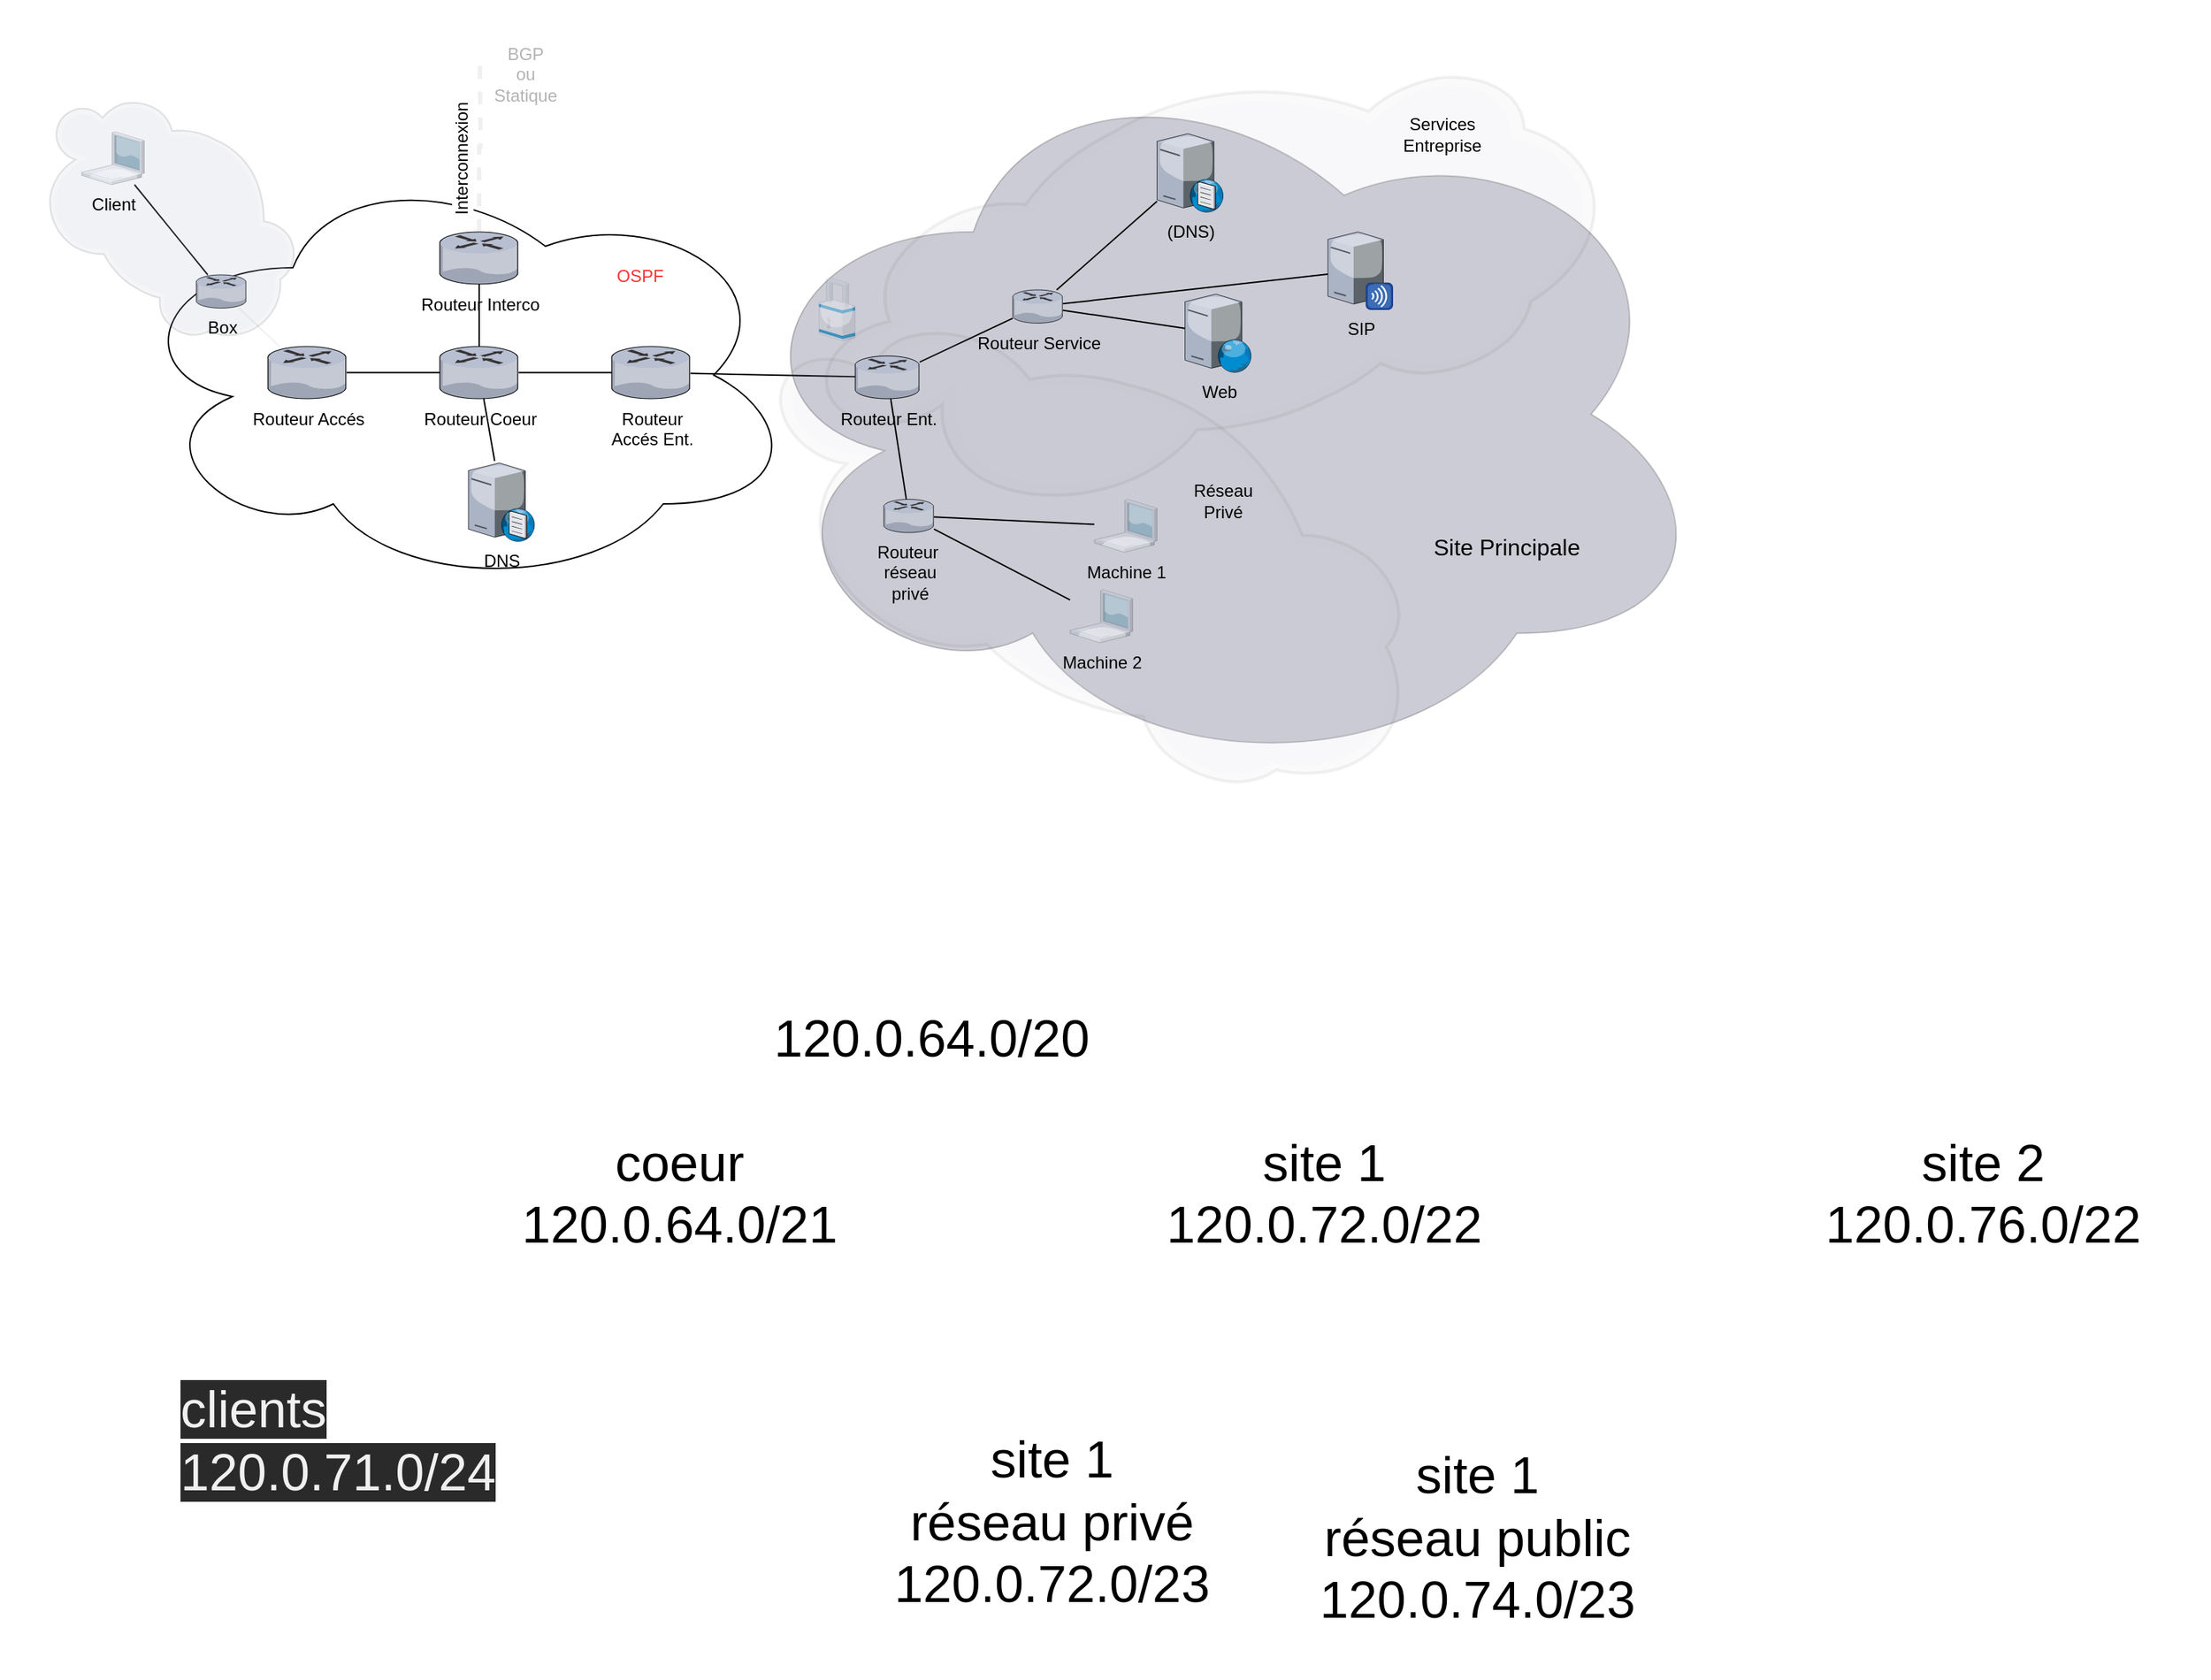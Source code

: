 <mxfile>
    <diagram id="RFPpvGqabJ30Rk53xzAh" name="Page-1">
        <mxGraphModel dx="3020" dy="947" grid="1" gridSize="10" guides="1" tooltips="1" connect="1" arrows="1" fold="1" page="1" pageScale="1" pageWidth="827" pageHeight="1169" math="0" shadow="0">
            <root>
                <mxCell id="0"/>
                <mxCell id="1" parent="0"/>
                <mxCell id="17" value="" style="ellipse;shape=cloud;whiteSpace=wrap;html=1;" parent="1" vertex="1">
                    <mxGeometry x="150" y="130" width="470" height="300" as="geometry"/>
                </mxCell>
                <mxCell id="16" value="" style="ellipse;shape=cloud;whiteSpace=wrap;html=1;opacity=20;fillColor=#000033;" parent="1" vertex="1">
                    <mxGeometry x="570" y="52.36" width="690" height="510" as="geometry"/>
                </mxCell>
                <mxCell id="10" value="" style="edgeStyle=orthogonalEdgeStyle;rounded=0;orthogonalLoop=1;jettySize=auto;html=1;strokeColor=#f0f0f0;endArrow=none;endFill=0;strokeWidth=3;dashed=1;" parent="1" source="2" edge="1">
                    <mxGeometry relative="1" as="geometry">
                        <mxPoint x="398" y="60" as="targetPoint"/>
                    </mxGeometry>
                </mxCell>
                <mxCell id="13" value="&lt;font style=&quot;font-size: 12px&quot;&gt;Interconnexion&lt;/font&gt;" style="edgeLabel;html=1;align=center;verticalAlign=middle;resizable=0;points=[];rotation=270;" parent="10" vertex="1" connectable="0">
                    <mxGeometry x="0.821" y="-1" relative="1" as="geometry">
                        <mxPoint x="-14" y="58" as="offset"/>
                    </mxGeometry>
                </mxCell>
                <mxCell id="2" value="Routeur Interco" style="verticalLabelPosition=bottom;aspect=fixed;html=1;verticalAlign=top;strokeColor=none;align=center;outlineConnect=0;shape=mxgraph.citrix.router;" parent="1" vertex="1">
                    <mxGeometry x="370" y="180" width="55" height="36.5" as="geometry"/>
                </mxCell>
                <mxCell id="3" value="Routeur&lt;br&gt;Accés Ent." style="verticalLabelPosition=bottom;aspect=fixed;html=1;verticalAlign=top;strokeColor=none;align=center;outlineConnect=0;shape=mxgraph.citrix.router;" parent="1" vertex="1">
                    <mxGeometry x="490" y="260" width="55" height="36.5" as="geometry"/>
                </mxCell>
                <mxCell id="4" value="Routeur Accés" style="verticalLabelPosition=bottom;aspect=fixed;html=1;verticalAlign=top;strokeColor=none;align=center;outlineConnect=0;shape=mxgraph.citrix.router;" parent="1" vertex="1">
                    <mxGeometry x="250" y="260" width="55" height="36.5" as="geometry"/>
                </mxCell>
                <mxCell id="21" value="" style="endArrow=none;html=1;strokeColor=#f0f0f0;strokeWidth=1;" parent="1" source="20" target="4" edge="1">
                    <mxGeometry width="50" height="50" relative="1" as="geometry">
                        <mxPoint x="330" y="290" as="sourcePoint"/>
                        <mxPoint x="380" y="240" as="targetPoint"/>
                    </mxGeometry>
                </mxCell>
                <mxCell id="29" value="Routeur Coeur" style="verticalLabelPosition=bottom;aspect=fixed;html=1;verticalAlign=top;strokeColor=none;align=center;outlineConnect=0;shape=mxgraph.citrix.router;" parent="1" vertex="1">
                    <mxGeometry x="370" y="260" width="55" height="36.5" as="geometry"/>
                </mxCell>
                <mxCell id="30" value="" style="endArrow=none;html=1;" parent="1" source="29" target="2" edge="1">
                    <mxGeometry width="50" height="50" relative="1" as="geometry">
                        <mxPoint x="396" y="280" as="sourcePoint"/>
                        <mxPoint x="440" y="230" as="targetPoint"/>
                    </mxGeometry>
                </mxCell>
                <mxCell id="31" value="" style="endArrow=none;html=1;" parent="1" source="29" target="3" edge="1">
                    <mxGeometry width="50" height="50" relative="1" as="geometry">
                        <mxPoint x="390" y="280" as="sourcePoint"/>
                        <mxPoint x="440" y="230" as="targetPoint"/>
                    </mxGeometry>
                </mxCell>
                <mxCell id="32" value="" style="endArrow=none;html=1;" parent="1" source="4" target="29" edge="1">
                    <mxGeometry width="50" height="50" relative="1" as="geometry">
                        <mxPoint x="280" y="320" as="sourcePoint"/>
                        <mxPoint x="330" y="270" as="targetPoint"/>
                    </mxGeometry>
                </mxCell>
                <mxCell id="34" value="" style="endArrow=none;html=1;" parent="1" source="3" target="33" edge="1">
                    <mxGeometry width="50" height="50" relative="1" as="geometry">
                        <mxPoint x="690" y="320" as="sourcePoint"/>
                        <mxPoint x="740" y="270" as="targetPoint"/>
                    </mxGeometry>
                </mxCell>
                <mxCell id="37" value="" style="endArrow=none;html=1;" parent="1" source="36" target="20" edge="1">
                    <mxGeometry width="50" height="50" relative="1" as="geometry">
                        <mxPoint x="280" y="170" as="sourcePoint"/>
                        <mxPoint x="330" y="120" as="targetPoint"/>
                    </mxGeometry>
                </mxCell>
                <mxCell id="38" value="" style="verticalLabelPosition=bottom;aspect=fixed;html=1;verticalAlign=top;strokeColor=none;align=center;outlineConnect=0;shape=mxgraph.citrix.cloud;fillColor=#2a2a2a;opacity=10;rotation=45;" parent="1" vertex="1">
                    <mxGeometry x="80" y="101.87" width="201.27" height="131.36" as="geometry"/>
                </mxCell>
                <mxCell id="36" value="Client" style="verticalLabelPosition=bottom;aspect=fixed;html=1;verticalAlign=top;strokeColor=none;align=center;outlineConnect=0;shape=mxgraph.citrix.laptop_1;fillColor=#2a2a2a;opacity=30;" parent="1" vertex="1">
                    <mxGeometry x="120" y="110" width="43.73" height="37" as="geometry"/>
                </mxCell>
                <mxCell id="20" value="Box" style="verticalLabelPosition=bottom;aspect=fixed;html=1;verticalAlign=top;strokeColor=none;align=center;outlineConnect=0;shape=mxgraph.citrix.router;" parent="1" vertex="1">
                    <mxGeometry x="200" y="210" width="35" height="23.23" as="geometry"/>
                </mxCell>
                <mxCell id="39" value="" style="verticalLabelPosition=bottom;aspect=fixed;html=1;verticalAlign=top;strokeColor=none;align=center;outlineConnect=0;shape=mxgraph.citrix.security;fillColor=#2a2a2a;opacity=10;" parent="1" vertex="1">
                    <mxGeometry x="634.77" y="211.93" width="25.23" height="44.23" as="geometry"/>
                </mxCell>
                <mxCell id="40" value="" style="verticalLabelPosition=bottom;html=1;verticalAlign=top;strokeColor=none;align=center;outlineConnect=0;shape=mxgraph.citrix.cloud;fillColor=#2a2a2a;opacity=5;rotation=-15;" parent="1" vertex="1">
                    <mxGeometry x="627.74" y="86.07" width="554.97" height="254.23" as="geometry"/>
                </mxCell>
                <mxCell id="25" value="(DNS)" style="verticalLabelPosition=bottom;aspect=fixed;html=1;verticalAlign=top;strokeColor=none;align=center;outlineConnect=0;shape=mxgraph.citrix.dns_server;" parent="1" vertex="1">
                    <mxGeometry x="870.73" y="110" width="46.5" height="56.23" as="geometry"/>
                </mxCell>
                <mxCell id="26" value="Web" style="verticalLabelPosition=bottom;aspect=fixed;html=1;verticalAlign=top;strokeColor=none;align=center;outlineConnect=0;shape=mxgraph.citrix.web_server;" parent="1" vertex="1">
                    <mxGeometry x="890.25" y="223.44" width="46.5" height="54.71" as="geometry"/>
                </mxCell>
                <mxCell id="41" value="Services Entreprise" style="text;html=1;strokeColor=none;fillColor=none;align=center;verticalAlign=middle;whiteSpace=wrap;rounded=0;opacity=10;" parent="1" vertex="1">
                    <mxGeometry x="1050" y="101.87" width="40" height="20" as="geometry"/>
                </mxCell>
                <mxCell id="44" value="Routeur Service" style="verticalLabelPosition=bottom;aspect=fixed;html=1;verticalAlign=top;strokeColor=none;align=center;outlineConnect=0;shape=mxgraph.citrix.router;" parent="1" vertex="1">
                    <mxGeometry x="770" y="220.5" width="35" height="23.23" as="geometry"/>
                </mxCell>
                <mxCell id="46" value="" style="endArrow=none;html=1;" parent="1" source="44" target="25" edge="1">
                    <mxGeometry width="50" height="50" relative="1" as="geometry">
                        <mxPoint x="790" y="230" as="sourcePoint"/>
                        <mxPoint x="840" y="180" as="targetPoint"/>
                    </mxGeometry>
                </mxCell>
                <mxCell id="47" value="" style="endArrow=none;html=1;" parent="1" source="44" target="26" edge="1">
                    <mxGeometry width="50" height="50" relative="1" as="geometry">
                        <mxPoint x="790" y="230" as="sourcePoint"/>
                        <mxPoint x="840" y="180" as="targetPoint"/>
                    </mxGeometry>
                </mxCell>
                <mxCell id="48" value="" style="endArrow=none;html=1;" parent="1" source="44" target="33" edge="1">
                    <mxGeometry width="50" height="50" relative="1" as="geometry">
                        <mxPoint x="790" y="230" as="sourcePoint"/>
                        <mxPoint x="840" y="180" as="targetPoint"/>
                    </mxGeometry>
                </mxCell>
                <mxCell id="49" value="DNS" style="verticalLabelPosition=bottom;aspect=fixed;html=1;verticalAlign=top;strokeColor=none;align=center;outlineConnect=0;shape=mxgraph.citrix.dns_server;" parent="1" vertex="1">
                    <mxGeometry x="390" y="340" width="46.5" height="56.23" as="geometry"/>
                </mxCell>
                <mxCell id="50" value="" style="endArrow=none;html=1;" parent="1" source="29" target="49" edge="1">
                    <mxGeometry width="50" height="50" relative="1" as="geometry">
                        <mxPoint x="450" y="280" as="sourcePoint"/>
                        <mxPoint x="500" y="230" as="targetPoint"/>
                    </mxGeometry>
                </mxCell>
                <mxCell id="52" value="&lt;font color=&quot;#b3b3b3&quot;&gt;BGP&lt;br&gt;ou&lt;br&gt;Statique&lt;/font&gt;" style="text;html=1;strokeColor=none;fillColor=none;align=center;verticalAlign=middle;whiteSpace=wrap;rounded=0;opacity=10;" parent="1" vertex="1">
                    <mxGeometry x="410" y="60" width="40" height="20" as="geometry"/>
                </mxCell>
                <mxCell id="53" value="&lt;font color=&quot;#ff3333&quot;&gt;OSPF&lt;/font&gt;" style="text;html=1;strokeColor=none;fillColor=none;align=center;verticalAlign=middle;whiteSpace=wrap;rounded=0;opacity=10;" parent="1" vertex="1">
                    <mxGeometry x="490" y="200.5" width="40" height="20" as="geometry"/>
                </mxCell>
                <mxCell id="54" value="" style="verticalLabelPosition=bottom;html=1;verticalAlign=top;strokeColor=none;align=center;outlineConnect=0;shape=mxgraph.citrix.cloud;fillColor=#2a2a2a;opacity=5;rotation=30;" parent="1" vertex="1">
                    <mxGeometry x="580" y="278.15" width="490" height="243.69" as="geometry"/>
                </mxCell>
                <mxCell id="45" value="Routeur&amp;nbsp;&lt;br&gt;réseau&lt;br&gt;privé" style="verticalLabelPosition=bottom;aspect=fixed;html=1;verticalAlign=top;strokeColor=none;align=center;outlineConnect=0;shape=mxgraph.citrix.router;" parent="1" vertex="1">
                    <mxGeometry x="680" y="366.77" width="35" height="23.23" as="geometry"/>
                </mxCell>
                <mxCell id="55" value="Réseau&lt;br&gt;Privé" style="text;html=1;strokeColor=none;fillColor=none;align=center;verticalAlign=middle;whiteSpace=wrap;rounded=0;opacity=10;" parent="1" vertex="1">
                    <mxGeometry x="896.75" y="358.12" width="40" height="20" as="geometry"/>
                </mxCell>
                <mxCell id="43" value="&lt;font style=&quot;font-size: 16px&quot;&gt;Site Principale&lt;/font&gt;" style="text;html=1;strokeColor=none;fillColor=none;align=center;verticalAlign=middle;whiteSpace=wrap;rounded=0;opacity=10;" parent="1" vertex="1">
                    <mxGeometry x="1060" y="390" width="110" height="20" as="geometry"/>
                </mxCell>
                <mxCell id="56" value="" style="endArrow=none;html=1;" parent="1" source="33" target="45" edge="1">
                    <mxGeometry width="50" height="50" relative="1" as="geometry">
                        <mxPoint x="1010" y="390" as="sourcePoint"/>
                        <mxPoint x="1060" y="340" as="targetPoint"/>
                    </mxGeometry>
                </mxCell>
                <mxCell id="33" value="Routeur&amp;nbsp;Ent." style="verticalLabelPosition=bottom;aspect=fixed;html=1;verticalAlign=top;strokeColor=none;align=center;outlineConnect=0;shape=mxgraph.citrix.router;" parent="1" vertex="1">
                    <mxGeometry x="660" y="266.64" width="45" height="29.86" as="geometry"/>
                </mxCell>
                <mxCell id="57" value="Machine 2" style="verticalLabelPosition=bottom;aspect=fixed;html=1;verticalAlign=top;strokeColor=none;align=center;outlineConnect=0;shape=mxgraph.citrix.laptop_1;fillColor=#2a2a2a;opacity=30;" parent="1" vertex="1">
                    <mxGeometry x="810" y="430" width="43.73" height="37" as="geometry"/>
                </mxCell>
                <mxCell id="58" value="Machine 1" style="verticalLabelPosition=bottom;aspect=fixed;html=1;verticalAlign=top;strokeColor=none;align=center;outlineConnect=0;shape=mxgraph.citrix.laptop_1;fillColor=#2a2a2a;opacity=30;" parent="1" vertex="1">
                    <mxGeometry x="827" y="366.77" width="43.73" height="37" as="geometry"/>
                </mxCell>
                <mxCell id="59" value="" style="endArrow=none;html=1;" parent="1" source="45" target="58" edge="1">
                    <mxGeometry width="50" height="50" relative="1" as="geometry">
                        <mxPoint x="740" y="340" as="sourcePoint"/>
                        <mxPoint x="790" y="290" as="targetPoint"/>
                    </mxGeometry>
                </mxCell>
                <mxCell id="60" value="" style="endArrow=none;html=1;" parent="1" source="45" target="57" edge="1">
                    <mxGeometry width="50" height="50" relative="1" as="geometry">
                        <mxPoint x="740" y="340" as="sourcePoint"/>
                        <mxPoint x="790" y="290" as="targetPoint"/>
                    </mxGeometry>
                </mxCell>
                <mxCell id="61" value="SIP" style="verticalLabelPosition=bottom;aspect=fixed;html=1;verticalAlign=top;strokeColor=none;align=center;outlineConnect=0;shape=mxgraph.citrix.merchandising_server;" parent="1" vertex="1">
                    <mxGeometry x="990" y="180" width="45" height="54" as="geometry"/>
                </mxCell>
                <mxCell id="63" value="" style="endArrow=none;html=1;" parent="1" source="44" target="61" edge="1">
                    <mxGeometry width="50" height="50" relative="1" as="geometry">
                        <mxPoint x="800" y="340" as="sourcePoint"/>
                        <mxPoint x="850" y="290" as="targetPoint"/>
                    </mxGeometry>
                </mxCell>
                <mxCell id="64" value="&lt;font style=&quot;font-size: 36px&quot;&gt;&lt;br&gt;&lt;br&gt; 120.0.64.0/20 &lt;/font&gt;" style="text;html=1;strokeColor=none;fillColor=none;align=center;verticalAlign=middle;whiteSpace=wrap;rounded=0;" vertex="1" parent="1">
                    <mxGeometry x="555.73" y="590" width="315" height="220" as="geometry"/>
                </mxCell>
                <mxCell id="65" value="&lt;font style=&quot;font-size: 36px&quot;&gt;&lt;br&gt;coeur&lt;br&gt; 120.0.64.0/21&lt;/font&gt;" style="text;html=1;strokeColor=none;fillColor=none;align=center;verticalAlign=middle;whiteSpace=wrap;rounded=0;" vertex="1" parent="1">
                    <mxGeometry x="380" y="720" width="315" height="220" as="geometry"/>
                </mxCell>
                <mxCell id="66" value="&lt;font style=&quot;font-size: 36px&quot;&gt;&lt;br&gt;site 1&lt;br&gt; 120.0.72.0/22&lt;/font&gt;" style="text;html=1;strokeColor=none;fillColor=none;align=center;verticalAlign=middle;whiteSpace=wrap;rounded=0;" vertex="1" parent="1">
                    <mxGeometry x="830" y="720" width="315" height="220" as="geometry"/>
                </mxCell>
                <mxCell id="67" value="&lt;font style=&quot;font-size: 36px&quot;&gt;&lt;br&gt;site 2&lt;br&gt; 120.0.76.0/22&lt;/font&gt;" style="text;html=1;strokeColor=none;fillColor=none;align=center;verticalAlign=middle;whiteSpace=wrap;rounded=0;" vertex="1" parent="1">
                    <mxGeometry x="1290" y="720" width="315" height="220" as="geometry"/>
                </mxCell>
                <mxCell id="68" value="&lt;font style=&quot;font-size: 36px&quot;&gt;&lt;br&gt;site 1&lt;br&gt;réseau privé&lt;br&gt; 120.0.72.0/23&lt;/font&gt;" style="text;html=1;strokeColor=none;fillColor=none;align=center;verticalAlign=middle;whiteSpace=wrap;rounded=0;" vertex="1" parent="1">
                    <mxGeometry x="640" y="949" width="315" height="220" as="geometry"/>
                </mxCell>
                <mxCell id="69" value="&lt;font style=&quot;font-size: 36px&quot;&gt;&lt;br&gt;site 1&lt;br&gt;réseau public&lt;br&gt; 120.0.74.0/23&lt;/font&gt;" style="text;html=1;strokeColor=none;fillColor=none;align=center;verticalAlign=middle;whiteSpace=wrap;rounded=0;" vertex="1" parent="1">
                    <mxGeometry x="936.75" y="960" width="315" height="220" as="geometry"/>
                </mxCell>
                <mxCell id="71" value="&lt;br style=&quot;color: rgb(240 , 240 , 240) ; font-family: &amp;#34;helvetica&amp;#34; ; font-size: 36px ; font-style: normal ; font-weight: 400 ; letter-spacing: normal ; text-align: center ; text-indent: 0px ; text-transform: none ; word-spacing: 0px ; background-color: rgb(42 , 42 , 42)&quot;&gt;&lt;span style=&quot;color: rgb(240 , 240 , 240) ; font-family: &amp;#34;helvetica&amp;#34; ; font-size: 36px ; font-style: normal ; font-weight: 400 ; letter-spacing: normal ; text-align: center ; text-indent: 0px ; text-transform: none ; word-spacing: 0px ; background-color: rgb(42 , 42 , 42) ; display: inline ; float: none&quot;&gt;clients&lt;/span&gt;&lt;br style=&quot;color: rgb(240 , 240 , 240) ; font-family: &amp;#34;helvetica&amp;#34; ; font-size: 36px ; font-style: normal ; font-weight: 400 ; letter-spacing: normal ; text-align: center ; text-indent: 0px ; text-transform: none ; word-spacing: 0px ; background-color: rgb(42 , 42 , 42)&quot;&gt;&lt;span style=&quot;color: rgb(240 , 240 , 240) ; font-family: &amp;#34;helvetica&amp;#34; ; font-size: 36px ; font-style: normal ; font-weight: 400 ; letter-spacing: normal ; text-align: center ; text-indent: 0px ; text-transform: none ; word-spacing: 0px ; background-color: rgb(42 , 42 , 42) ; display: inline ; float: none&quot;&gt;120.0.71.0/24&lt;/span&gt;" style="text;whiteSpace=wrap;html=1;" vertex="1" parent="1">
                    <mxGeometry x="186.5" y="960" width="250" height="230" as="geometry"/>
                </mxCell>
            </root>
        </mxGraphModel>
    </diagram>
</mxfile>
